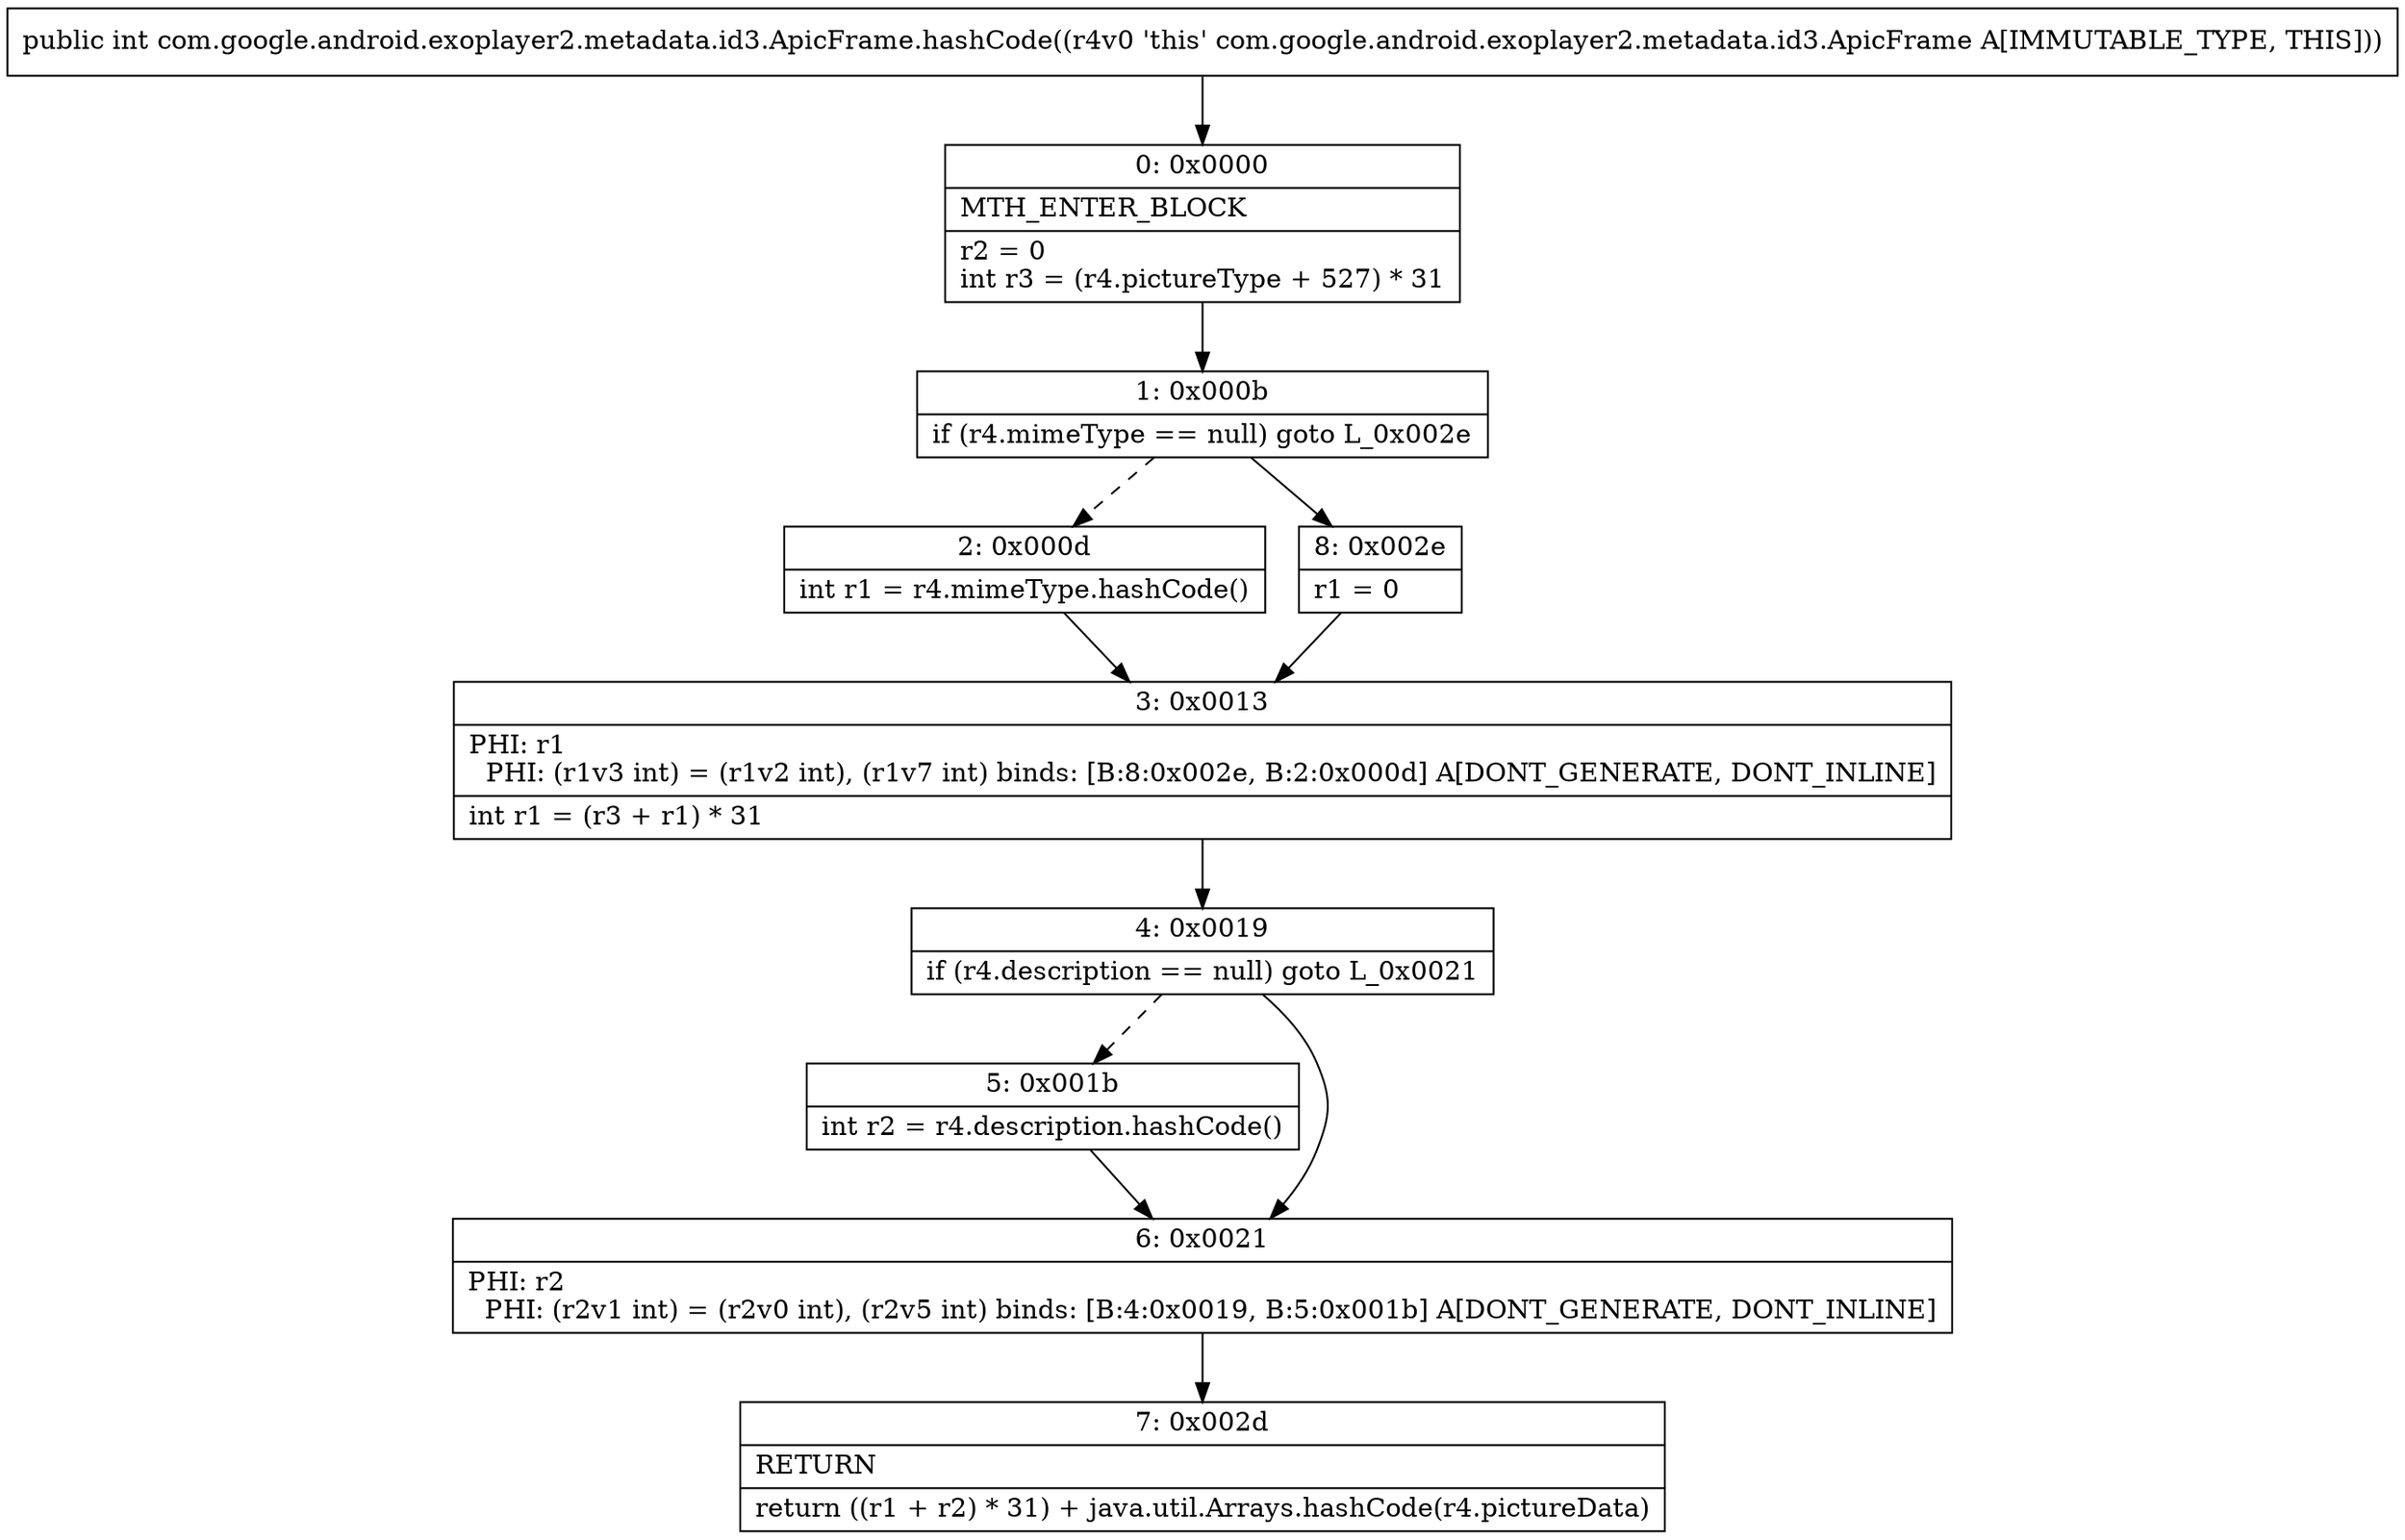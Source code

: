 digraph "CFG forcom.google.android.exoplayer2.metadata.id3.ApicFrame.hashCode()I" {
Node_0 [shape=record,label="{0\:\ 0x0000|MTH_ENTER_BLOCK\l|r2 = 0\lint r3 = (r4.pictureType + 527) * 31\l}"];
Node_1 [shape=record,label="{1\:\ 0x000b|if (r4.mimeType == null) goto L_0x002e\l}"];
Node_2 [shape=record,label="{2\:\ 0x000d|int r1 = r4.mimeType.hashCode()\l}"];
Node_3 [shape=record,label="{3\:\ 0x0013|PHI: r1 \l  PHI: (r1v3 int) = (r1v2 int), (r1v7 int) binds: [B:8:0x002e, B:2:0x000d] A[DONT_GENERATE, DONT_INLINE]\l|int r1 = (r3 + r1) * 31\l}"];
Node_4 [shape=record,label="{4\:\ 0x0019|if (r4.description == null) goto L_0x0021\l}"];
Node_5 [shape=record,label="{5\:\ 0x001b|int r2 = r4.description.hashCode()\l}"];
Node_6 [shape=record,label="{6\:\ 0x0021|PHI: r2 \l  PHI: (r2v1 int) = (r2v0 int), (r2v5 int) binds: [B:4:0x0019, B:5:0x001b] A[DONT_GENERATE, DONT_INLINE]\l}"];
Node_7 [shape=record,label="{7\:\ 0x002d|RETURN\l|return ((r1 + r2) * 31) + java.util.Arrays.hashCode(r4.pictureData)\l}"];
Node_8 [shape=record,label="{8\:\ 0x002e|r1 = 0\l}"];
MethodNode[shape=record,label="{public int com.google.android.exoplayer2.metadata.id3.ApicFrame.hashCode((r4v0 'this' com.google.android.exoplayer2.metadata.id3.ApicFrame A[IMMUTABLE_TYPE, THIS])) }"];
MethodNode -> Node_0;
Node_0 -> Node_1;
Node_1 -> Node_2[style=dashed];
Node_1 -> Node_8;
Node_2 -> Node_3;
Node_3 -> Node_4;
Node_4 -> Node_5[style=dashed];
Node_4 -> Node_6;
Node_5 -> Node_6;
Node_6 -> Node_7;
Node_8 -> Node_3;
}

